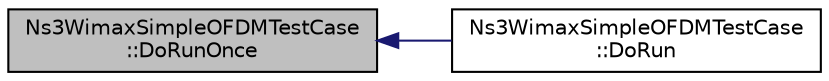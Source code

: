 digraph "Ns3WimaxSimpleOFDMTestCase::DoRunOnce"
{
  edge [fontname="Helvetica",fontsize="10",labelfontname="Helvetica",labelfontsize="10"];
  node [fontname="Helvetica",fontsize="10",shape=record];
  rankdir="LR";
  Node1 [label="Ns3WimaxSimpleOFDMTestCase\l::DoRunOnce",height=0.2,width=0.4,color="black", fillcolor="grey75", style="filled", fontcolor="black"];
  Node1 -> Node2 [dir="back",color="midnightblue",fontsize="10",style="solid"];
  Node2 [label="Ns3WimaxSimpleOFDMTestCase\l::DoRun",height=0.2,width=0.4,color="black", fillcolor="white", style="filled",URL="$d0/d8f/classNs3WimaxSimpleOFDMTestCase.html#a1374d912c54d968ca0a5f39850d94f6e",tooltip="Implementation to actually run this TestCase. "];
}
